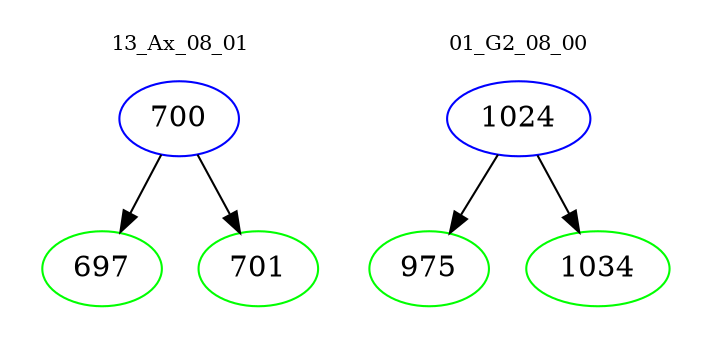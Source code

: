 digraph{
subgraph cluster_0 {
color = white
label = "13_Ax_08_01";
fontsize=10;
T0_700 [label="700", color="blue"]
T0_700 -> T0_697 [color="black"]
T0_697 [label="697", color="green"]
T0_700 -> T0_701 [color="black"]
T0_701 [label="701", color="green"]
}
subgraph cluster_1 {
color = white
label = "01_G2_08_00";
fontsize=10;
T1_1024 [label="1024", color="blue"]
T1_1024 -> T1_975 [color="black"]
T1_975 [label="975", color="green"]
T1_1024 -> T1_1034 [color="black"]
T1_1034 [label="1034", color="green"]
}
}
